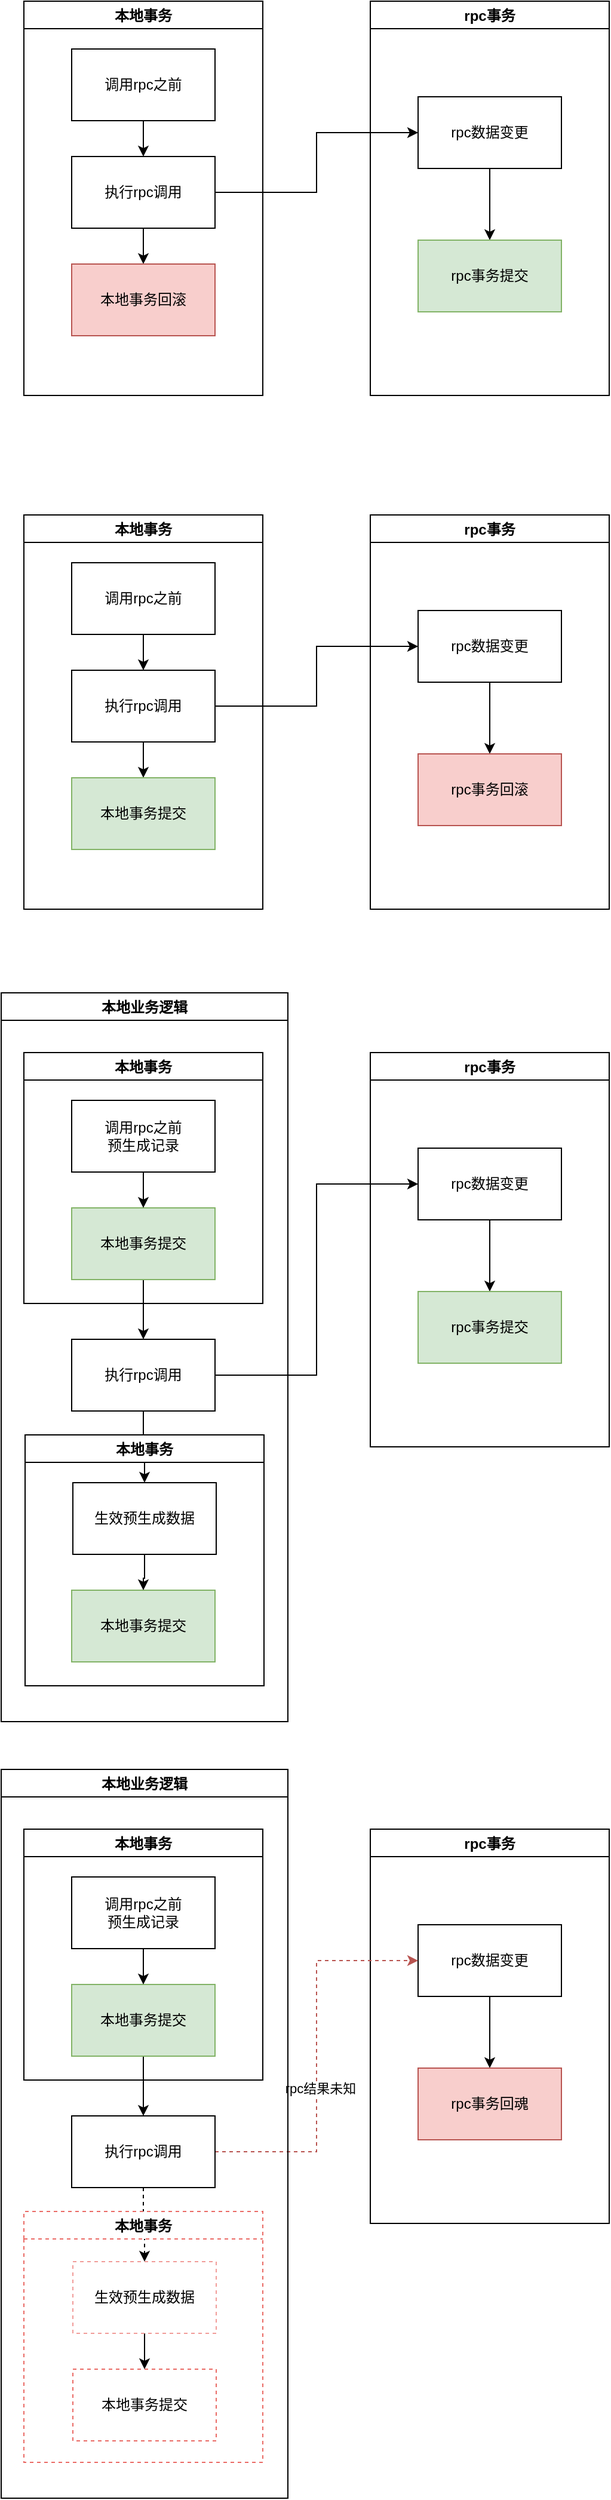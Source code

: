 <mxfile version="20.3.0" type="github">
  <diagram id="XzSydhDMULmtKusPZD3v" name="第 1 页">
    <mxGraphModel dx="1298" dy="834" grid="1" gridSize="10" guides="1" tooltips="1" connect="1" arrows="1" fold="1" page="1" pageScale="1" pageWidth="827" pageHeight="1169" math="0" shadow="0">
      <root>
        <mxCell id="0" />
        <mxCell id="1" parent="0" />
        <mxCell id="PesQSSokbItP70-qpr2--1" value="本地事务" style="swimlane;" vertex="1" parent="1">
          <mxGeometry x="169" y="40" width="200" height="330" as="geometry" />
        </mxCell>
        <mxCell id="PesQSSokbItP70-qpr2--8" style="edgeStyle=orthogonalEdgeStyle;rounded=0;orthogonalLoop=1;jettySize=auto;html=1;entryX=0.5;entryY=0;entryDx=0;entryDy=0;" edge="1" parent="PesQSSokbItP70-qpr2--1" source="PesQSSokbItP70-qpr2--3" target="PesQSSokbItP70-qpr2--5">
          <mxGeometry relative="1" as="geometry" />
        </mxCell>
        <mxCell id="PesQSSokbItP70-qpr2--3" value="调用rpc之前" style="rounded=0;whiteSpace=wrap;html=1;" vertex="1" parent="PesQSSokbItP70-qpr2--1">
          <mxGeometry x="40" y="40" width="120" height="60" as="geometry" />
        </mxCell>
        <mxCell id="PesQSSokbItP70-qpr2--12" style="edgeStyle=orthogonalEdgeStyle;rounded=0;orthogonalLoop=1;jettySize=auto;html=1;entryX=0.5;entryY=0;entryDx=0;entryDy=0;" edge="1" parent="PesQSSokbItP70-qpr2--1" source="PesQSSokbItP70-qpr2--5" target="PesQSSokbItP70-qpr2--6">
          <mxGeometry relative="1" as="geometry" />
        </mxCell>
        <mxCell id="PesQSSokbItP70-qpr2--5" value="执行rpc调用" style="rounded=0;whiteSpace=wrap;html=1;" vertex="1" parent="PesQSSokbItP70-qpr2--1">
          <mxGeometry x="40" y="130" width="120" height="60" as="geometry" />
        </mxCell>
        <mxCell id="PesQSSokbItP70-qpr2--6" value="本地事务回滚" style="rounded=0;whiteSpace=wrap;html=1;fillColor=#f8cecc;strokeColor=#b85450;" vertex="1" parent="PesQSSokbItP70-qpr2--1">
          <mxGeometry x="40" y="220" width="120" height="60" as="geometry" />
        </mxCell>
        <mxCell id="PesQSSokbItP70-qpr2--2" value="rpc事务" style="swimlane;" vertex="1" parent="1">
          <mxGeometry x="459" y="40" width="200" height="330" as="geometry" />
        </mxCell>
        <mxCell id="PesQSSokbItP70-qpr2--10" style="edgeStyle=orthogonalEdgeStyle;rounded=0;orthogonalLoop=1;jettySize=auto;html=1;entryX=0.5;entryY=0;entryDx=0;entryDy=0;" edge="1" parent="PesQSSokbItP70-qpr2--2" source="PesQSSokbItP70-qpr2--4" target="PesQSSokbItP70-qpr2--7">
          <mxGeometry relative="1" as="geometry" />
        </mxCell>
        <mxCell id="PesQSSokbItP70-qpr2--4" value="rpc数据变更" style="rounded=0;whiteSpace=wrap;html=1;" vertex="1" parent="PesQSSokbItP70-qpr2--2">
          <mxGeometry x="40" y="80" width="120" height="60" as="geometry" />
        </mxCell>
        <mxCell id="PesQSSokbItP70-qpr2--7" value="rpc事务提交" style="rounded=0;whiteSpace=wrap;html=1;fillColor=#d5e8d4;strokeColor=#82b366;" vertex="1" parent="PesQSSokbItP70-qpr2--2">
          <mxGeometry x="40" y="200" width="120" height="60" as="geometry" />
        </mxCell>
        <mxCell id="PesQSSokbItP70-qpr2--9" style="edgeStyle=orthogonalEdgeStyle;rounded=0;orthogonalLoop=1;jettySize=auto;html=1;entryX=0;entryY=0.5;entryDx=0;entryDy=0;" edge="1" parent="1" source="PesQSSokbItP70-qpr2--5" target="PesQSSokbItP70-qpr2--4">
          <mxGeometry relative="1" as="geometry" />
        </mxCell>
        <mxCell id="PesQSSokbItP70-qpr2--13" value="本地事务" style="swimlane;" vertex="1" parent="1">
          <mxGeometry x="169" y="470" width="200" height="330" as="geometry" />
        </mxCell>
        <mxCell id="PesQSSokbItP70-qpr2--14" style="edgeStyle=orthogonalEdgeStyle;rounded=0;orthogonalLoop=1;jettySize=auto;html=1;entryX=0.5;entryY=0;entryDx=0;entryDy=0;" edge="1" parent="PesQSSokbItP70-qpr2--13" source="PesQSSokbItP70-qpr2--15" target="PesQSSokbItP70-qpr2--17">
          <mxGeometry relative="1" as="geometry" />
        </mxCell>
        <mxCell id="PesQSSokbItP70-qpr2--15" value="调用rpc之前" style="rounded=0;whiteSpace=wrap;html=1;" vertex="1" parent="PesQSSokbItP70-qpr2--13">
          <mxGeometry x="40" y="40" width="120" height="60" as="geometry" />
        </mxCell>
        <mxCell id="PesQSSokbItP70-qpr2--16" style="edgeStyle=orthogonalEdgeStyle;rounded=0;orthogonalLoop=1;jettySize=auto;html=1;entryX=0.5;entryY=0;entryDx=0;entryDy=0;" edge="1" parent="PesQSSokbItP70-qpr2--13" source="PesQSSokbItP70-qpr2--17" target="PesQSSokbItP70-qpr2--18">
          <mxGeometry relative="1" as="geometry" />
        </mxCell>
        <mxCell id="PesQSSokbItP70-qpr2--17" value="执行rpc调用" style="rounded=0;whiteSpace=wrap;html=1;" vertex="1" parent="PesQSSokbItP70-qpr2--13">
          <mxGeometry x="40" y="130" width="120" height="60" as="geometry" />
        </mxCell>
        <mxCell id="PesQSSokbItP70-qpr2--18" value="本地事务提交" style="rounded=0;whiteSpace=wrap;html=1;fillColor=#d5e8d4;strokeColor=#82b366;" vertex="1" parent="PesQSSokbItP70-qpr2--13">
          <mxGeometry x="40" y="220" width="120" height="60" as="geometry" />
        </mxCell>
        <mxCell id="PesQSSokbItP70-qpr2--19" value="rpc事务" style="swimlane;" vertex="1" parent="1">
          <mxGeometry x="459" y="470" width="200" height="330" as="geometry" />
        </mxCell>
        <mxCell id="PesQSSokbItP70-qpr2--20" style="edgeStyle=orthogonalEdgeStyle;rounded=0;orthogonalLoop=1;jettySize=auto;html=1;entryX=0.5;entryY=0;entryDx=0;entryDy=0;" edge="1" parent="PesQSSokbItP70-qpr2--19" source="PesQSSokbItP70-qpr2--21" target="PesQSSokbItP70-qpr2--22">
          <mxGeometry relative="1" as="geometry" />
        </mxCell>
        <mxCell id="PesQSSokbItP70-qpr2--21" value="rpc数据变更" style="rounded=0;whiteSpace=wrap;html=1;" vertex="1" parent="PesQSSokbItP70-qpr2--19">
          <mxGeometry x="40" y="80" width="120" height="60" as="geometry" />
        </mxCell>
        <mxCell id="PesQSSokbItP70-qpr2--22" value="rpc事务回滚" style="rounded=0;whiteSpace=wrap;html=1;fillColor=#f8cecc;strokeColor=#b85450;" vertex="1" parent="PesQSSokbItP70-qpr2--19">
          <mxGeometry x="40" y="200" width="120" height="60" as="geometry" />
        </mxCell>
        <mxCell id="PesQSSokbItP70-qpr2--23" style="edgeStyle=orthogonalEdgeStyle;rounded=0;orthogonalLoop=1;jettySize=auto;html=1;entryX=0;entryY=0.5;entryDx=0;entryDy=0;" edge="1" parent="1" source="PesQSSokbItP70-qpr2--17" target="PesQSSokbItP70-qpr2--21">
          <mxGeometry relative="1" as="geometry" />
        </mxCell>
        <mxCell id="PesQSSokbItP70-qpr2--24" value="本地事务" style="swimlane;" vertex="1" parent="1">
          <mxGeometry x="169" y="920" width="200" height="210" as="geometry" />
        </mxCell>
        <mxCell id="PesQSSokbItP70-qpr2--26" value="调用rpc之前&lt;br&gt;预生成记录" style="rounded=0;whiteSpace=wrap;html=1;" vertex="1" parent="PesQSSokbItP70-qpr2--24">
          <mxGeometry x="40" y="40" width="120" height="60" as="geometry" />
        </mxCell>
        <mxCell id="PesQSSokbItP70-qpr2--30" value="rpc事务" style="swimlane;" vertex="1" parent="1">
          <mxGeometry x="459" y="920" width="200" height="330" as="geometry" />
        </mxCell>
        <mxCell id="PesQSSokbItP70-qpr2--31" style="edgeStyle=orthogonalEdgeStyle;rounded=0;orthogonalLoop=1;jettySize=auto;html=1;entryX=0.5;entryY=0;entryDx=0;entryDy=0;" edge="1" parent="PesQSSokbItP70-qpr2--30" source="PesQSSokbItP70-qpr2--32" target="PesQSSokbItP70-qpr2--33">
          <mxGeometry relative="1" as="geometry" />
        </mxCell>
        <mxCell id="PesQSSokbItP70-qpr2--32" value="rpc数据变更" style="rounded=0;whiteSpace=wrap;html=1;" vertex="1" parent="PesQSSokbItP70-qpr2--30">
          <mxGeometry x="40" y="80" width="120" height="60" as="geometry" />
        </mxCell>
        <mxCell id="PesQSSokbItP70-qpr2--33" value="rpc事务提交" style="rounded=0;whiteSpace=wrap;html=1;fillColor=#d5e8d4;strokeColor=#82b366;" vertex="1" parent="PesQSSokbItP70-qpr2--30">
          <mxGeometry x="40" y="200" width="120" height="60" as="geometry" />
        </mxCell>
        <mxCell id="PesQSSokbItP70-qpr2--34" style="edgeStyle=orthogonalEdgeStyle;rounded=0;orthogonalLoop=1;jettySize=auto;html=1;entryX=0;entryY=0.5;entryDx=0;entryDy=0;" edge="1" parent="1" source="PesQSSokbItP70-qpr2--28" target="PesQSSokbItP70-qpr2--32">
          <mxGeometry relative="1" as="geometry" />
        </mxCell>
        <mxCell id="PesQSSokbItP70-qpr2--41" style="edgeStyle=orthogonalEdgeStyle;rounded=0;orthogonalLoop=1;jettySize=auto;html=1;entryX=0.5;entryY=0;entryDx=0;entryDy=0;" edge="1" parent="1" source="PesQSSokbItP70-qpr2--28" target="PesQSSokbItP70-qpr2--40">
          <mxGeometry relative="1" as="geometry" />
        </mxCell>
        <mxCell id="PesQSSokbItP70-qpr2--28" value="执行rpc调用" style="rounded=0;whiteSpace=wrap;html=1;" vertex="1" parent="1">
          <mxGeometry x="209" y="1160" width="120" height="60" as="geometry" />
        </mxCell>
        <mxCell id="PesQSSokbItP70-qpr2--38" style="edgeStyle=orthogonalEdgeStyle;rounded=0;orthogonalLoop=1;jettySize=auto;html=1;entryX=0.5;entryY=0;entryDx=0;entryDy=0;" edge="1" parent="1" source="PesQSSokbItP70-qpr2--35" target="PesQSSokbItP70-qpr2--28">
          <mxGeometry relative="1" as="geometry" />
        </mxCell>
        <mxCell id="PesQSSokbItP70-qpr2--35" value="本地事务提交" style="rounded=0;whiteSpace=wrap;html=1;fillColor=#d5e8d4;strokeColor=#82b366;" vertex="1" parent="1">
          <mxGeometry x="209" y="1050" width="120" height="60" as="geometry" />
        </mxCell>
        <mxCell id="PesQSSokbItP70-qpr2--37" style="edgeStyle=orthogonalEdgeStyle;rounded=0;orthogonalLoop=1;jettySize=auto;html=1;entryX=0.5;entryY=0;entryDx=0;entryDy=0;" edge="1" parent="1" source="PesQSSokbItP70-qpr2--26" target="PesQSSokbItP70-qpr2--35">
          <mxGeometry relative="1" as="geometry" />
        </mxCell>
        <mxCell id="PesQSSokbItP70-qpr2--39" value="本地业务逻辑" style="swimlane;" vertex="1" parent="1">
          <mxGeometry x="150" y="870" width="240" height="610" as="geometry" />
        </mxCell>
        <mxCell id="PesQSSokbItP70-qpr2--60" value="本地事务" style="swimlane;" vertex="1" parent="PesQSSokbItP70-qpr2--39">
          <mxGeometry x="20" y="370" width="200" height="210" as="geometry" />
        </mxCell>
        <mxCell id="PesQSSokbItP70-qpr2--40" value="生效预生成数据" style="rounded=0;whiteSpace=wrap;html=1;" vertex="1" parent="PesQSSokbItP70-qpr2--60">
          <mxGeometry x="40" y="40" width="120" height="60" as="geometry" />
        </mxCell>
        <mxCell id="PesQSSokbItP70-qpr2--29" value="本地事务提交" style="rounded=0;whiteSpace=wrap;html=1;fillColor=#d5e8d4;strokeColor=#82b366;" vertex="1" parent="PesQSSokbItP70-qpr2--60">
          <mxGeometry x="39" y="130" width="120" height="60" as="geometry" />
        </mxCell>
        <mxCell id="PesQSSokbItP70-qpr2--42" style="edgeStyle=orthogonalEdgeStyle;rounded=0;orthogonalLoop=1;jettySize=auto;html=1;entryX=0.5;entryY=0;entryDx=0;entryDy=0;" edge="1" parent="PesQSSokbItP70-qpr2--60" source="PesQSSokbItP70-qpr2--40" target="PesQSSokbItP70-qpr2--29">
          <mxGeometry relative="1" as="geometry" />
        </mxCell>
        <mxCell id="PesQSSokbItP70-qpr2--43" value="本地事务" style="swimlane;" vertex="1" parent="1">
          <mxGeometry x="169" y="1570" width="200" height="210" as="geometry" />
        </mxCell>
        <mxCell id="PesQSSokbItP70-qpr2--44" value="调用rpc之前&lt;br&gt;预生成记录" style="rounded=0;whiteSpace=wrap;html=1;" vertex="1" parent="PesQSSokbItP70-qpr2--43">
          <mxGeometry x="40" y="40" width="120" height="60" as="geometry" />
        </mxCell>
        <mxCell id="PesQSSokbItP70-qpr2--45" value="rpc事务" style="swimlane;" vertex="1" parent="1">
          <mxGeometry x="459" y="1570" width="200" height="330" as="geometry" />
        </mxCell>
        <mxCell id="PesQSSokbItP70-qpr2--46" style="edgeStyle=orthogonalEdgeStyle;rounded=0;orthogonalLoop=1;jettySize=auto;html=1;entryX=0.5;entryY=0;entryDx=0;entryDy=0;" edge="1" parent="PesQSSokbItP70-qpr2--45" source="PesQSSokbItP70-qpr2--47" target="PesQSSokbItP70-qpr2--48">
          <mxGeometry relative="1" as="geometry" />
        </mxCell>
        <mxCell id="PesQSSokbItP70-qpr2--47" value="rpc数据变更" style="rounded=0;whiteSpace=wrap;html=1;" vertex="1" parent="PesQSSokbItP70-qpr2--45">
          <mxGeometry x="40" y="80" width="120" height="60" as="geometry" />
        </mxCell>
        <mxCell id="PesQSSokbItP70-qpr2--48" value="rpc事务回魂" style="rounded=0;whiteSpace=wrap;html=1;fillColor=#f8cecc;strokeColor=#b85450;" vertex="1" parent="PesQSSokbItP70-qpr2--45">
          <mxGeometry x="40" y="200" width="120" height="60" as="geometry" />
        </mxCell>
        <mxCell id="PesQSSokbItP70-qpr2--49" style="edgeStyle=orthogonalEdgeStyle;rounded=0;orthogonalLoop=1;jettySize=auto;html=1;entryX=0;entryY=0.5;entryDx=0;entryDy=0;dashed=1;fillColor=#f8cecc;strokeColor=#b85450;" edge="1" parent="1" source="PesQSSokbItP70-qpr2--51" target="PesQSSokbItP70-qpr2--47">
          <mxGeometry relative="1" as="geometry" />
        </mxCell>
        <mxCell id="PesQSSokbItP70-qpr2--59" value="rpc结果未知" style="edgeLabel;html=1;align=center;verticalAlign=middle;resizable=0;points=[];" vertex="1" connectable="0" parent="PesQSSokbItP70-qpr2--49">
          <mxGeometry x="-0.164" y="-3" relative="1" as="geometry">
            <mxPoint as="offset" />
          </mxGeometry>
        </mxCell>
        <mxCell id="PesQSSokbItP70-qpr2--50" style="edgeStyle=orthogonalEdgeStyle;rounded=0;orthogonalLoop=1;jettySize=auto;html=1;entryX=0.5;entryY=0;entryDx=0;entryDy=0;dashed=1;" edge="1" parent="1" source="PesQSSokbItP70-qpr2--51" target="PesQSSokbItP70-qpr2--58">
          <mxGeometry relative="1" as="geometry" />
        </mxCell>
        <mxCell id="PesQSSokbItP70-qpr2--51" value="执行rpc调用" style="rounded=0;whiteSpace=wrap;html=1;" vertex="1" parent="1">
          <mxGeometry x="209" y="1810" width="120" height="60" as="geometry" />
        </mxCell>
        <mxCell id="PesQSSokbItP70-qpr2--52" style="edgeStyle=orthogonalEdgeStyle;rounded=0;orthogonalLoop=1;jettySize=auto;html=1;entryX=0.5;entryY=0;entryDx=0;entryDy=0;" edge="1" parent="1" source="PesQSSokbItP70-qpr2--53" target="PesQSSokbItP70-qpr2--51">
          <mxGeometry relative="1" as="geometry" />
        </mxCell>
        <mxCell id="PesQSSokbItP70-qpr2--53" value="本地事务提交" style="rounded=0;whiteSpace=wrap;html=1;fillColor=#d5e8d4;strokeColor=#82b366;" vertex="1" parent="1">
          <mxGeometry x="209" y="1700" width="120" height="60" as="geometry" />
        </mxCell>
        <mxCell id="PesQSSokbItP70-qpr2--54" style="edgeStyle=orthogonalEdgeStyle;rounded=0;orthogonalLoop=1;jettySize=auto;html=1;entryX=0.5;entryY=0;entryDx=0;entryDy=0;" edge="1" parent="1" source="PesQSSokbItP70-qpr2--44" target="PesQSSokbItP70-qpr2--53">
          <mxGeometry relative="1" as="geometry" />
        </mxCell>
        <mxCell id="PesQSSokbItP70-qpr2--55" value="本地业务逻辑" style="swimlane;" vertex="1" parent="1">
          <mxGeometry x="150" y="1520" width="240" height="610" as="geometry" />
        </mxCell>
        <mxCell id="PesQSSokbItP70-qpr2--56" value="本地事务提交" style="rounded=0;whiteSpace=wrap;html=1;dashed=1;strokeColor=#EA6B66;" vertex="1" parent="PesQSSokbItP70-qpr2--55">
          <mxGeometry x="60" y="502" width="120" height="60" as="geometry" />
        </mxCell>
        <mxCell id="PesQSSokbItP70-qpr2--57" style="edgeStyle=orthogonalEdgeStyle;rounded=0;orthogonalLoop=1;jettySize=auto;html=1;entryX=0.5;entryY=0;entryDx=0;entryDy=0;" edge="1" parent="PesQSSokbItP70-qpr2--55" source="PesQSSokbItP70-qpr2--58" target="PesQSSokbItP70-qpr2--56">
          <mxGeometry relative="1" as="geometry" />
        </mxCell>
        <mxCell id="PesQSSokbItP70-qpr2--58" value="生效预生成数据" style="rounded=0;whiteSpace=wrap;html=1;dashed=1;strokeColor=#F19C99;" vertex="1" parent="PesQSSokbItP70-qpr2--55">
          <mxGeometry x="60" y="412" width="120" height="60" as="geometry" />
        </mxCell>
        <mxCell id="PesQSSokbItP70-qpr2--63" value="本地事务" style="swimlane;strokeColor=#EA6B66;dashed=1;" vertex="1" parent="PesQSSokbItP70-qpr2--55">
          <mxGeometry x="19" y="370" width="200" height="210" as="geometry" />
        </mxCell>
      </root>
    </mxGraphModel>
  </diagram>
</mxfile>
